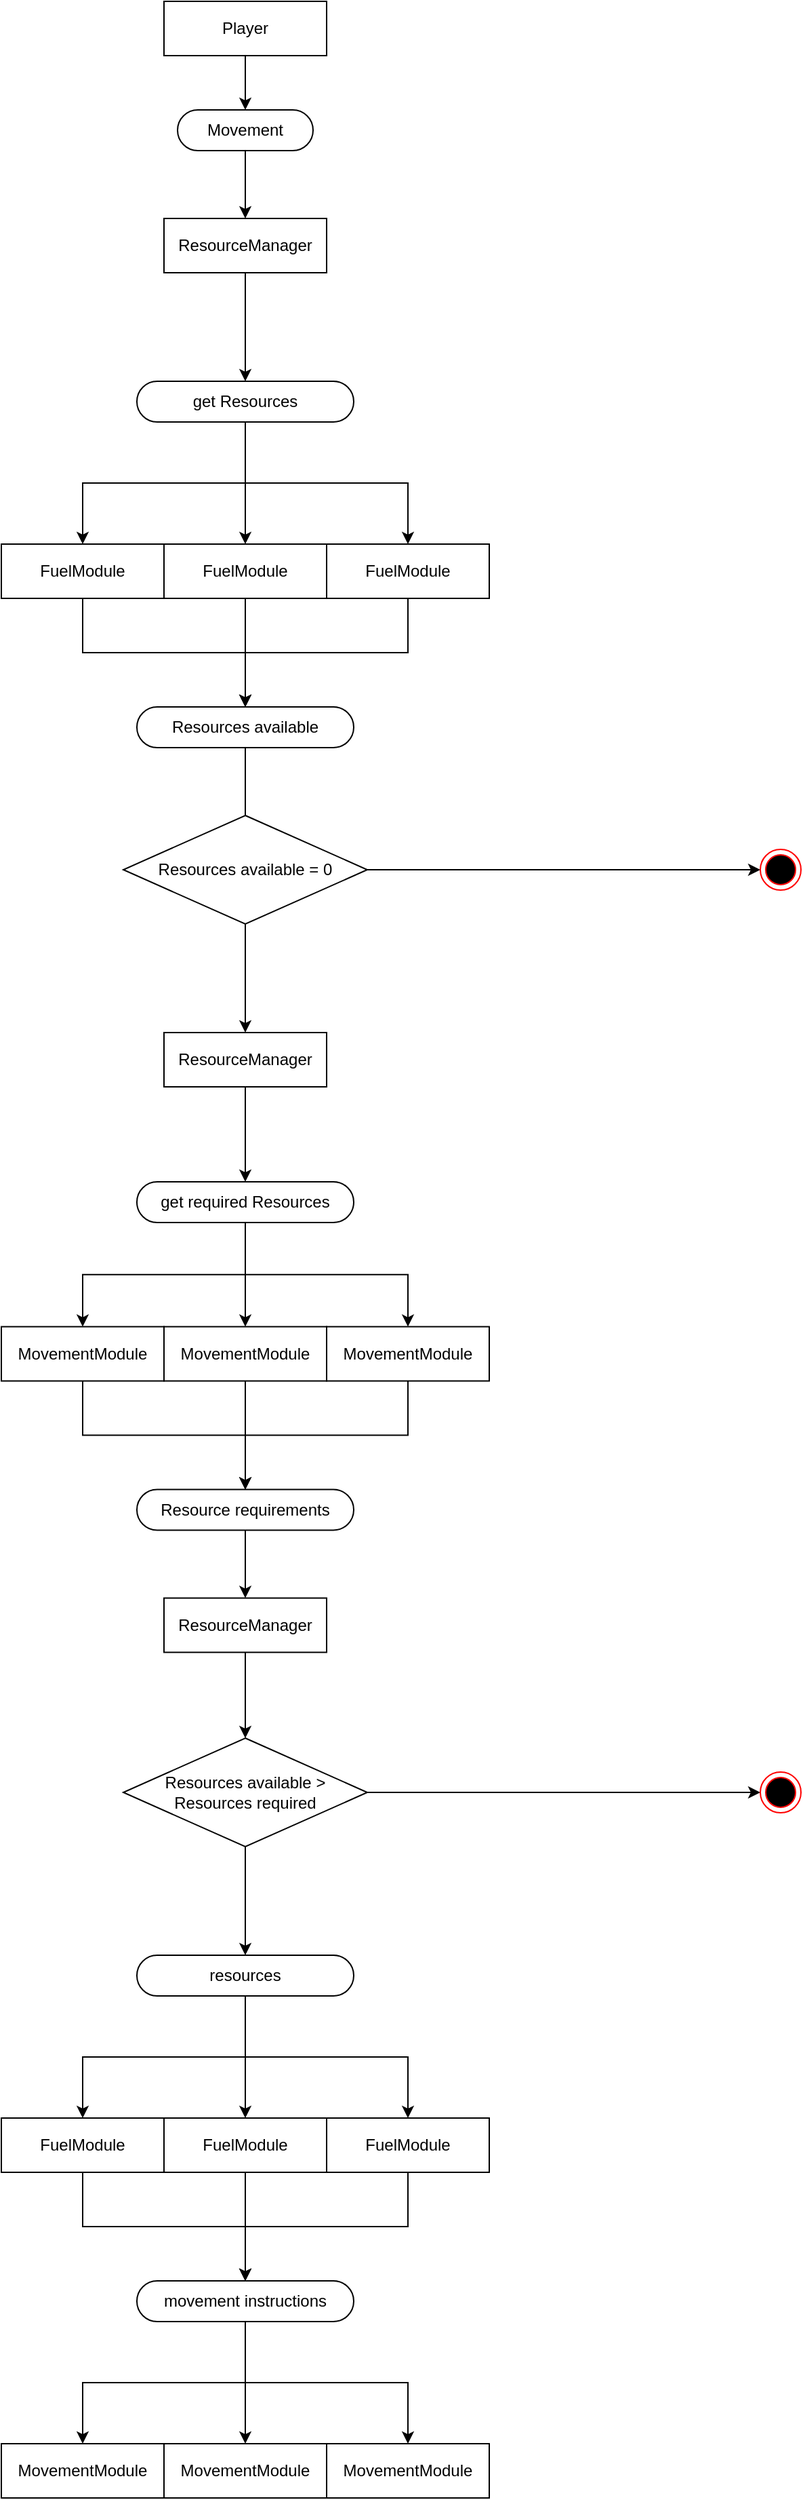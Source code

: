 <mxfile version="14.9.3" type="device"><diagram id="C5RBs43oDa-KdzZeNtuy" name="Page-1"><mxGraphModel dx="919" dy="878" grid="1" gridSize="10" guides="1" tooltips="1" connect="1" arrows="1" fold="1" page="1" pageScale="1" pageWidth="827" pageHeight="1169" math="0" shadow="0"><root><mxCell id="WIyWlLk6GJQsqaUBKTNV-0"/><mxCell id="WIyWlLk6GJQsqaUBKTNV-1" parent="WIyWlLk6GJQsqaUBKTNV-0"/><mxCell id="YeoIR-jtU2rehiZIcuNO-2" style="edgeStyle=orthogonalEdgeStyle;rounded=0;orthogonalLoop=1;jettySize=auto;html=1;" edge="1" parent="WIyWlLk6GJQsqaUBKTNV-1" source="WIyWlLk6GJQsqaUBKTNV-3" target="YeoIR-jtU2rehiZIcuNO-3"><mxGeometry relative="1" as="geometry"><mxPoint x="260" y="200" as="targetPoint"/></mxGeometry></mxCell><mxCell id="WIyWlLk6GJQsqaUBKTNV-3" value="&lt;div&gt;Player&lt;/div&gt;" style="rounded=1;whiteSpace=wrap;html=1;fontSize=12;glass=0;strokeWidth=1;shadow=0;arcSize=0;" parent="WIyWlLk6GJQsqaUBKTNV-1" vertex="1"><mxGeometry x="200" y="40" width="120" height="40" as="geometry"/></mxCell><mxCell id="YeoIR-jtU2rehiZIcuNO-5" value="" style="edgeStyle=orthogonalEdgeStyle;rounded=0;orthogonalLoop=1;jettySize=auto;html=1;" edge="1" parent="WIyWlLk6GJQsqaUBKTNV-1" source="YeoIR-jtU2rehiZIcuNO-3" target="YeoIR-jtU2rehiZIcuNO-4"><mxGeometry relative="1" as="geometry"/></mxCell><mxCell id="YeoIR-jtU2rehiZIcuNO-3" value="&lt;div&gt;Movement&lt;/div&gt;" style="rounded=1;whiteSpace=wrap;html=1;fontSize=12;glass=0;strokeWidth=1;shadow=0;arcSize=50;" vertex="1" parent="WIyWlLk6GJQsqaUBKTNV-1"><mxGeometry x="210" y="120" width="100" height="30" as="geometry"/></mxCell><mxCell id="YeoIR-jtU2rehiZIcuNO-49" style="edgeStyle=orthogonalEdgeStyle;rounded=0;orthogonalLoop=1;jettySize=auto;html=1;" edge="1" parent="WIyWlLk6GJQsqaUBKTNV-1" source="YeoIR-jtU2rehiZIcuNO-4" target="YeoIR-jtU2rehiZIcuNO-48"><mxGeometry relative="1" as="geometry"/></mxCell><mxCell id="YeoIR-jtU2rehiZIcuNO-4" value="ResourceManager" style="rounded=1;whiteSpace=wrap;html=1;fontSize=12;glass=0;strokeWidth=1;shadow=0;arcSize=0;" vertex="1" parent="WIyWlLk6GJQsqaUBKTNV-1"><mxGeometry x="200" y="200" width="120" height="40" as="geometry"/></mxCell><mxCell id="YeoIR-jtU2rehiZIcuNO-30" style="edgeStyle=orthogonalEdgeStyle;rounded=0;orthogonalLoop=1;jettySize=auto;html=1;exitX=0.5;exitY=1;exitDx=0;exitDy=0;" edge="1" parent="WIyWlLk6GJQsqaUBKTNV-1" source="YeoIR-jtU2rehiZIcuNO-14" target="YeoIR-jtU2rehiZIcuNO-26"><mxGeometry relative="1" as="geometry"/></mxCell><mxCell id="YeoIR-jtU2rehiZIcuNO-14" value="MovementModule" style="rounded=1;whiteSpace=wrap;html=1;fontSize=12;glass=0;strokeWidth=1;shadow=0;arcSize=0;" vertex="1" parent="WIyWlLk6GJQsqaUBKTNV-1"><mxGeometry x="320" y="1016.77" width="120" height="40" as="geometry"/></mxCell><mxCell id="YeoIR-jtU2rehiZIcuNO-29" style="edgeStyle=orthogonalEdgeStyle;rounded=0;orthogonalLoop=1;jettySize=auto;html=1;" edge="1" parent="WIyWlLk6GJQsqaUBKTNV-1" source="YeoIR-jtU2rehiZIcuNO-15" target="YeoIR-jtU2rehiZIcuNO-26"><mxGeometry relative="1" as="geometry"/></mxCell><mxCell id="YeoIR-jtU2rehiZIcuNO-15" value="MovementModule" style="rounded=1;whiteSpace=wrap;html=1;fontSize=12;glass=0;strokeWidth=1;shadow=0;arcSize=0;" vertex="1" parent="WIyWlLk6GJQsqaUBKTNV-1"><mxGeometry x="200" y="1016.77" width="120" height="40" as="geometry"/></mxCell><mxCell id="YeoIR-jtU2rehiZIcuNO-28" style="edgeStyle=orthogonalEdgeStyle;rounded=0;orthogonalLoop=1;jettySize=auto;html=1;exitX=0.5;exitY=1;exitDx=0;exitDy=0;" edge="1" parent="WIyWlLk6GJQsqaUBKTNV-1" source="YeoIR-jtU2rehiZIcuNO-20" target="YeoIR-jtU2rehiZIcuNO-26"><mxGeometry relative="1" as="geometry"/></mxCell><mxCell id="YeoIR-jtU2rehiZIcuNO-20" value="MovementModule" style="rounded=1;whiteSpace=wrap;html=1;fontSize=12;glass=0;strokeWidth=1;shadow=0;arcSize=0;" vertex="1" parent="WIyWlLk6GJQsqaUBKTNV-1"><mxGeometry x="80" y="1016.77" width="120" height="40" as="geometry"/></mxCell><mxCell id="YeoIR-jtU2rehiZIcuNO-81" style="edgeStyle=orthogonalEdgeStyle;rounded=0;orthogonalLoop=1;jettySize=auto;html=1;" edge="1" parent="WIyWlLk6GJQsqaUBKTNV-1" source="YeoIR-jtU2rehiZIcuNO-22" target="YeoIR-jtU2rehiZIcuNO-79"><mxGeometry relative="1" as="geometry"/></mxCell><mxCell id="YeoIR-jtU2rehiZIcuNO-22" value="ResourceManager" style="rounded=1;whiteSpace=wrap;html=1;fontSize=12;glass=0;strokeWidth=1;shadow=0;arcSize=0;" vertex="1" parent="WIyWlLk6GJQsqaUBKTNV-1"><mxGeometry x="200" y="1216.77" width="120" height="40" as="geometry"/></mxCell><mxCell id="YeoIR-jtU2rehiZIcuNO-27" style="edgeStyle=orthogonalEdgeStyle;rounded=0;orthogonalLoop=1;jettySize=auto;html=1;" edge="1" parent="WIyWlLk6GJQsqaUBKTNV-1" source="YeoIR-jtU2rehiZIcuNO-26" target="YeoIR-jtU2rehiZIcuNO-22"><mxGeometry relative="1" as="geometry"/></mxCell><mxCell id="YeoIR-jtU2rehiZIcuNO-26" value="Resource requirements" style="rounded=1;whiteSpace=wrap;html=1;fontSize=12;glass=0;strokeWidth=1;shadow=0;arcSize=50;" vertex="1" parent="WIyWlLk6GJQsqaUBKTNV-1"><mxGeometry x="180" y="1136.77" width="160" height="30" as="geometry"/></mxCell><mxCell id="YeoIR-jtU2rehiZIcuNO-33" style="edgeStyle=orthogonalEdgeStyle;rounded=0;orthogonalLoop=1;jettySize=auto;html=1;" edge="1" parent="WIyWlLk6GJQsqaUBKTNV-1" source="YeoIR-jtU2rehiZIcuNO-31" target="YeoIR-jtU2rehiZIcuNO-20"><mxGeometry relative="1" as="geometry"/></mxCell><mxCell id="YeoIR-jtU2rehiZIcuNO-34" style="edgeStyle=orthogonalEdgeStyle;rounded=0;orthogonalLoop=1;jettySize=auto;html=1;" edge="1" parent="WIyWlLk6GJQsqaUBKTNV-1" source="YeoIR-jtU2rehiZIcuNO-31" target="YeoIR-jtU2rehiZIcuNO-15"><mxGeometry relative="1" as="geometry"/></mxCell><mxCell id="YeoIR-jtU2rehiZIcuNO-35" style="edgeStyle=orthogonalEdgeStyle;rounded=0;orthogonalLoop=1;jettySize=auto;html=1;" edge="1" parent="WIyWlLk6GJQsqaUBKTNV-1" source="YeoIR-jtU2rehiZIcuNO-31" target="YeoIR-jtU2rehiZIcuNO-14"><mxGeometry relative="1" as="geometry"/></mxCell><mxCell id="YeoIR-jtU2rehiZIcuNO-31" value="get required Resources" style="rounded=1;whiteSpace=wrap;html=1;fontSize=12;glass=0;strokeWidth=1;shadow=0;arcSize=50;" vertex="1" parent="WIyWlLk6GJQsqaUBKTNV-1"><mxGeometry x="180" y="910" width="160" height="30" as="geometry"/></mxCell><mxCell id="YeoIR-jtU2rehiZIcuNO-36" style="edgeStyle=orthogonalEdgeStyle;rounded=0;orthogonalLoop=1;jettySize=auto;html=1;exitX=0.5;exitY=1;exitDx=0;exitDy=0;" edge="1" source="YeoIR-jtU2rehiZIcuNO-37" target="YeoIR-jtU2rehiZIcuNO-44" parent="WIyWlLk6GJQsqaUBKTNV-1"><mxGeometry relative="1" as="geometry"/></mxCell><mxCell id="YeoIR-jtU2rehiZIcuNO-37" value="FuelModule" style="rounded=1;whiteSpace=wrap;html=1;fontSize=12;glass=0;strokeWidth=1;shadow=0;arcSize=0;" vertex="1" parent="WIyWlLk6GJQsqaUBKTNV-1"><mxGeometry x="320" y="440" width="120" height="40" as="geometry"/></mxCell><mxCell id="YeoIR-jtU2rehiZIcuNO-38" style="edgeStyle=orthogonalEdgeStyle;rounded=0;orthogonalLoop=1;jettySize=auto;html=1;" edge="1" source="YeoIR-jtU2rehiZIcuNO-39" target="YeoIR-jtU2rehiZIcuNO-44" parent="WIyWlLk6GJQsqaUBKTNV-1"><mxGeometry relative="1" as="geometry"/></mxCell><mxCell id="YeoIR-jtU2rehiZIcuNO-39" value="FuelModule" style="rounded=1;whiteSpace=wrap;html=1;fontSize=12;glass=0;strokeWidth=1;shadow=0;arcSize=0;" vertex="1" parent="WIyWlLk6GJQsqaUBKTNV-1"><mxGeometry x="200" y="440" width="120" height="40" as="geometry"/></mxCell><mxCell id="YeoIR-jtU2rehiZIcuNO-40" style="edgeStyle=orthogonalEdgeStyle;rounded=0;orthogonalLoop=1;jettySize=auto;html=1;exitX=0.5;exitY=1;exitDx=0;exitDy=0;" edge="1" source="YeoIR-jtU2rehiZIcuNO-41" target="YeoIR-jtU2rehiZIcuNO-44" parent="WIyWlLk6GJQsqaUBKTNV-1"><mxGeometry relative="1" as="geometry"/></mxCell><mxCell id="YeoIR-jtU2rehiZIcuNO-41" value="FuelModule" style="rounded=1;whiteSpace=wrap;html=1;fontSize=12;glass=0;strokeWidth=1;shadow=0;arcSize=0;" vertex="1" parent="WIyWlLk6GJQsqaUBKTNV-1"><mxGeometry x="80" y="440" width="120" height="40" as="geometry"/></mxCell><mxCell id="YeoIR-jtU2rehiZIcuNO-50" style="edgeStyle=orthogonalEdgeStyle;rounded=0;orthogonalLoop=1;jettySize=auto;html=1;" edge="1" parent="WIyWlLk6GJQsqaUBKTNV-1" source="YeoIR-jtU2rehiZIcuNO-42" target="YeoIR-jtU2rehiZIcuNO-31"><mxGeometry relative="1" as="geometry"/></mxCell><mxCell id="YeoIR-jtU2rehiZIcuNO-42" value="ResourceManager" style="rounded=1;whiteSpace=wrap;html=1;fontSize=12;glass=0;strokeWidth=1;shadow=0;arcSize=0;" vertex="1" parent="WIyWlLk6GJQsqaUBKTNV-1"><mxGeometry x="200" y="800" width="120" height="40" as="geometry"/></mxCell><mxCell id="YeoIR-jtU2rehiZIcuNO-44" value="Resources available" style="rounded=1;whiteSpace=wrap;html=1;fontSize=12;glass=0;strokeWidth=1;shadow=0;arcSize=50;" vertex="1" parent="WIyWlLk6GJQsqaUBKTNV-1"><mxGeometry x="180" y="560" width="160" height="30" as="geometry"/></mxCell><mxCell id="YeoIR-jtU2rehiZIcuNO-45" style="edgeStyle=orthogonalEdgeStyle;rounded=0;orthogonalLoop=1;jettySize=auto;html=1;" edge="1" source="YeoIR-jtU2rehiZIcuNO-48" target="YeoIR-jtU2rehiZIcuNO-41" parent="WIyWlLk6GJQsqaUBKTNV-1"><mxGeometry relative="1" as="geometry"/></mxCell><mxCell id="YeoIR-jtU2rehiZIcuNO-46" style="edgeStyle=orthogonalEdgeStyle;rounded=0;orthogonalLoop=1;jettySize=auto;html=1;" edge="1" source="YeoIR-jtU2rehiZIcuNO-48" target="YeoIR-jtU2rehiZIcuNO-39" parent="WIyWlLk6GJQsqaUBKTNV-1"><mxGeometry relative="1" as="geometry"/></mxCell><mxCell id="YeoIR-jtU2rehiZIcuNO-47" style="edgeStyle=orthogonalEdgeStyle;rounded=0;orthogonalLoop=1;jettySize=auto;html=1;" edge="1" source="YeoIR-jtU2rehiZIcuNO-48" target="YeoIR-jtU2rehiZIcuNO-37" parent="WIyWlLk6GJQsqaUBKTNV-1"><mxGeometry relative="1" as="geometry"/></mxCell><mxCell id="YeoIR-jtU2rehiZIcuNO-48" value="get Resources" style="rounded=1;whiteSpace=wrap;html=1;fontSize=12;glass=0;strokeWidth=1;shadow=0;arcSize=50;" vertex="1" parent="WIyWlLk6GJQsqaUBKTNV-1"><mxGeometry x="180" y="320" width="160" height="30" as="geometry"/></mxCell><mxCell id="YeoIR-jtU2rehiZIcuNO-55" style="edgeStyle=orthogonalEdgeStyle;rounded=0;orthogonalLoop=1;jettySize=auto;html=1;" edge="1" parent="WIyWlLk6GJQsqaUBKTNV-1" source="YeoIR-jtU2rehiZIcuNO-53" target="YeoIR-jtU2rehiZIcuNO-42"><mxGeometry relative="1" as="geometry"/></mxCell><mxCell id="YeoIR-jtU2rehiZIcuNO-56" style="edgeStyle=orthogonalEdgeStyle;rounded=0;orthogonalLoop=1;jettySize=auto;html=1;entryX=0;entryY=0.5;entryDx=0;entryDy=0;" edge="1" parent="WIyWlLk6GJQsqaUBKTNV-1" source="YeoIR-jtU2rehiZIcuNO-53" target="YeoIR-jtU2rehiZIcuNO-57"><mxGeometry relative="1" as="geometry"><mxPoint x="570" y="675" as="targetPoint"/></mxGeometry></mxCell><mxCell id="YeoIR-jtU2rehiZIcuNO-53" value="Resources available = 0" style="rhombus;whiteSpace=wrap;html=1;" vertex="1" parent="WIyWlLk6GJQsqaUBKTNV-1"><mxGeometry x="170" y="640" width="180" height="80" as="geometry"/></mxCell><mxCell id="YeoIR-jtU2rehiZIcuNO-54" value="" style="edgeStyle=orthogonalEdgeStyle;rounded=0;orthogonalLoop=1;jettySize=auto;html=1;endArrow=none;" edge="1" parent="WIyWlLk6GJQsqaUBKTNV-1" source="YeoIR-jtU2rehiZIcuNO-44" target="YeoIR-jtU2rehiZIcuNO-53"><mxGeometry relative="1" as="geometry"><mxPoint x="260" y="590" as="sourcePoint"/><mxPoint x="260" y="680" as="targetPoint"/></mxGeometry></mxCell><mxCell id="YeoIR-jtU2rehiZIcuNO-57" value="" style="ellipse;html=1;shape=endState;fillColor=#000000;strokeColor=#ff0000;" vertex="1" parent="WIyWlLk6GJQsqaUBKTNV-1"><mxGeometry x="640" y="665" width="30" height="30" as="geometry"/></mxCell><mxCell id="YeoIR-jtU2rehiZIcuNO-59" value="MovementModule" style="rounded=1;whiteSpace=wrap;html=1;fontSize=12;glass=0;strokeWidth=1;shadow=0;arcSize=0;" vertex="1" parent="WIyWlLk6GJQsqaUBKTNV-1"><mxGeometry x="320" y="1840" width="120" height="40" as="geometry"/></mxCell><mxCell id="YeoIR-jtU2rehiZIcuNO-60" value="MovementModule" style="rounded=1;whiteSpace=wrap;html=1;fontSize=12;glass=0;strokeWidth=1;shadow=0;arcSize=0;" vertex="1" parent="WIyWlLk6GJQsqaUBKTNV-1"><mxGeometry x="200" y="1840" width="120" height="40" as="geometry"/></mxCell><mxCell id="YeoIR-jtU2rehiZIcuNO-61" value="MovementModule" style="rounded=1;whiteSpace=wrap;html=1;fontSize=12;glass=0;strokeWidth=1;shadow=0;arcSize=0;" vertex="1" parent="WIyWlLk6GJQsqaUBKTNV-1"><mxGeometry x="80" y="1840" width="120" height="40" as="geometry"/></mxCell><mxCell id="YeoIR-jtU2rehiZIcuNO-62" style="edgeStyle=orthogonalEdgeStyle;rounded=0;orthogonalLoop=1;jettySize=auto;html=1;" edge="1" parent="WIyWlLk6GJQsqaUBKTNV-1" source="YeoIR-jtU2rehiZIcuNO-65" target="YeoIR-jtU2rehiZIcuNO-61"><mxGeometry relative="1" as="geometry"/></mxCell><mxCell id="YeoIR-jtU2rehiZIcuNO-63" style="edgeStyle=orthogonalEdgeStyle;rounded=0;orthogonalLoop=1;jettySize=auto;html=1;" edge="1" parent="WIyWlLk6GJQsqaUBKTNV-1" source="YeoIR-jtU2rehiZIcuNO-65" target="YeoIR-jtU2rehiZIcuNO-60"><mxGeometry relative="1" as="geometry"/></mxCell><mxCell id="YeoIR-jtU2rehiZIcuNO-64" style="edgeStyle=orthogonalEdgeStyle;rounded=0;orthogonalLoop=1;jettySize=auto;html=1;" edge="1" parent="WIyWlLk6GJQsqaUBKTNV-1" source="YeoIR-jtU2rehiZIcuNO-65" target="YeoIR-jtU2rehiZIcuNO-59"><mxGeometry relative="1" as="geometry"/></mxCell><mxCell id="YeoIR-jtU2rehiZIcuNO-65" value="movement instructions" style="rounded=1;whiteSpace=wrap;html=1;fontSize=12;glass=0;strokeWidth=1;shadow=0;arcSize=50;" vertex="1" parent="WIyWlLk6GJQsqaUBKTNV-1"><mxGeometry x="180" y="1720" width="160" height="30" as="geometry"/></mxCell><mxCell id="YeoIR-jtU2rehiZIcuNO-67" value="resources" style="rounded=1;whiteSpace=wrap;html=1;fontSize=12;glass=0;strokeWidth=1;shadow=0;arcSize=50;" vertex="1" parent="WIyWlLk6GJQsqaUBKTNV-1"><mxGeometry x="180" y="1480" width="160" height="30" as="geometry"/></mxCell><mxCell id="YeoIR-jtU2rehiZIcuNO-77" style="edgeStyle=orthogonalEdgeStyle;rounded=0;orthogonalLoop=1;jettySize=auto;html=1;" edge="1" parent="WIyWlLk6GJQsqaUBKTNV-1" source="YeoIR-jtU2rehiZIcuNO-69" target="YeoIR-jtU2rehiZIcuNO-65"><mxGeometry relative="1" as="geometry"/></mxCell><mxCell id="YeoIR-jtU2rehiZIcuNO-69" value="FuelModule" style="rounded=1;whiteSpace=wrap;html=1;fontSize=12;glass=0;strokeWidth=1;shadow=0;arcSize=0;" vertex="1" parent="WIyWlLk6GJQsqaUBKTNV-1"><mxGeometry x="320" y="1600" width="120" height="40" as="geometry"/></mxCell><mxCell id="YeoIR-jtU2rehiZIcuNO-75" style="edgeStyle=orthogonalEdgeStyle;rounded=0;orthogonalLoop=1;jettySize=auto;html=1;" edge="1" parent="WIyWlLk6GJQsqaUBKTNV-1" source="YeoIR-jtU2rehiZIcuNO-70" target="YeoIR-jtU2rehiZIcuNO-65"><mxGeometry relative="1" as="geometry"/></mxCell><mxCell id="YeoIR-jtU2rehiZIcuNO-70" value="FuelModule" style="rounded=1;whiteSpace=wrap;html=1;fontSize=12;glass=0;strokeWidth=1;shadow=0;arcSize=0;" vertex="1" parent="WIyWlLk6GJQsqaUBKTNV-1"><mxGeometry x="200" y="1600" width="120" height="40" as="geometry"/></mxCell><mxCell id="YeoIR-jtU2rehiZIcuNO-76" style="edgeStyle=orthogonalEdgeStyle;rounded=0;orthogonalLoop=1;jettySize=auto;html=1;" edge="1" parent="WIyWlLk6GJQsqaUBKTNV-1" source="YeoIR-jtU2rehiZIcuNO-71" target="YeoIR-jtU2rehiZIcuNO-65"><mxGeometry relative="1" as="geometry"/></mxCell><mxCell id="YeoIR-jtU2rehiZIcuNO-71" value="FuelModule" style="rounded=1;whiteSpace=wrap;html=1;fontSize=12;glass=0;strokeWidth=1;shadow=0;arcSize=0;" vertex="1" parent="WIyWlLk6GJQsqaUBKTNV-1"><mxGeometry x="80" y="1600" width="120" height="40" as="geometry"/></mxCell><mxCell id="YeoIR-jtU2rehiZIcuNO-72" style="edgeStyle=orthogonalEdgeStyle;rounded=0;orthogonalLoop=1;jettySize=auto;html=1;" edge="1" parent="WIyWlLk6GJQsqaUBKTNV-1" target="YeoIR-jtU2rehiZIcuNO-71" source="YeoIR-jtU2rehiZIcuNO-67"><mxGeometry relative="1" as="geometry"><mxPoint x="290" y="1530" as="sourcePoint"/></mxGeometry></mxCell><mxCell id="YeoIR-jtU2rehiZIcuNO-73" style="edgeStyle=orthogonalEdgeStyle;rounded=0;orthogonalLoop=1;jettySize=auto;html=1;" edge="1" parent="WIyWlLk6GJQsqaUBKTNV-1" target="YeoIR-jtU2rehiZIcuNO-70" source="YeoIR-jtU2rehiZIcuNO-67"><mxGeometry relative="1" as="geometry"><mxPoint x="430" y="1540" as="sourcePoint"/></mxGeometry></mxCell><mxCell id="YeoIR-jtU2rehiZIcuNO-74" style="edgeStyle=orthogonalEdgeStyle;rounded=0;orthogonalLoop=1;jettySize=auto;html=1;" edge="1" parent="WIyWlLk6GJQsqaUBKTNV-1" target="YeoIR-jtU2rehiZIcuNO-69" source="YeoIR-jtU2rehiZIcuNO-67"><mxGeometry relative="1" as="geometry"><mxPoint x="480" y="1520" as="sourcePoint"/></mxGeometry></mxCell><mxCell id="YeoIR-jtU2rehiZIcuNO-78" style="edgeStyle=orthogonalEdgeStyle;rounded=0;orthogonalLoop=1;jettySize=auto;html=1;entryX=0;entryY=0.5;entryDx=0;entryDy=0;" edge="1" parent="WIyWlLk6GJQsqaUBKTNV-1" source="YeoIR-jtU2rehiZIcuNO-79" target="YeoIR-jtU2rehiZIcuNO-80"><mxGeometry relative="1" as="geometry"><mxPoint x="680" y="1335" as="targetPoint"/></mxGeometry></mxCell><mxCell id="YeoIR-jtU2rehiZIcuNO-82" style="edgeStyle=orthogonalEdgeStyle;rounded=0;orthogonalLoop=1;jettySize=auto;html=1;" edge="1" parent="WIyWlLk6GJQsqaUBKTNV-1" source="YeoIR-jtU2rehiZIcuNO-79" target="YeoIR-jtU2rehiZIcuNO-67"><mxGeometry relative="1" as="geometry"/></mxCell><mxCell id="YeoIR-jtU2rehiZIcuNO-79" value="Resources available &amp;gt; Resources required" style="rhombus;whiteSpace=wrap;html=1;" vertex="1" parent="WIyWlLk6GJQsqaUBKTNV-1"><mxGeometry x="170" y="1320" width="180" height="80" as="geometry"/></mxCell><mxCell id="YeoIR-jtU2rehiZIcuNO-80" value="" style="ellipse;html=1;shape=endState;fillColor=#000000;strokeColor=#ff0000;" vertex="1" parent="WIyWlLk6GJQsqaUBKTNV-1"><mxGeometry x="640" y="1345" width="30" height="30" as="geometry"/></mxCell></root></mxGraphModel></diagram></mxfile>